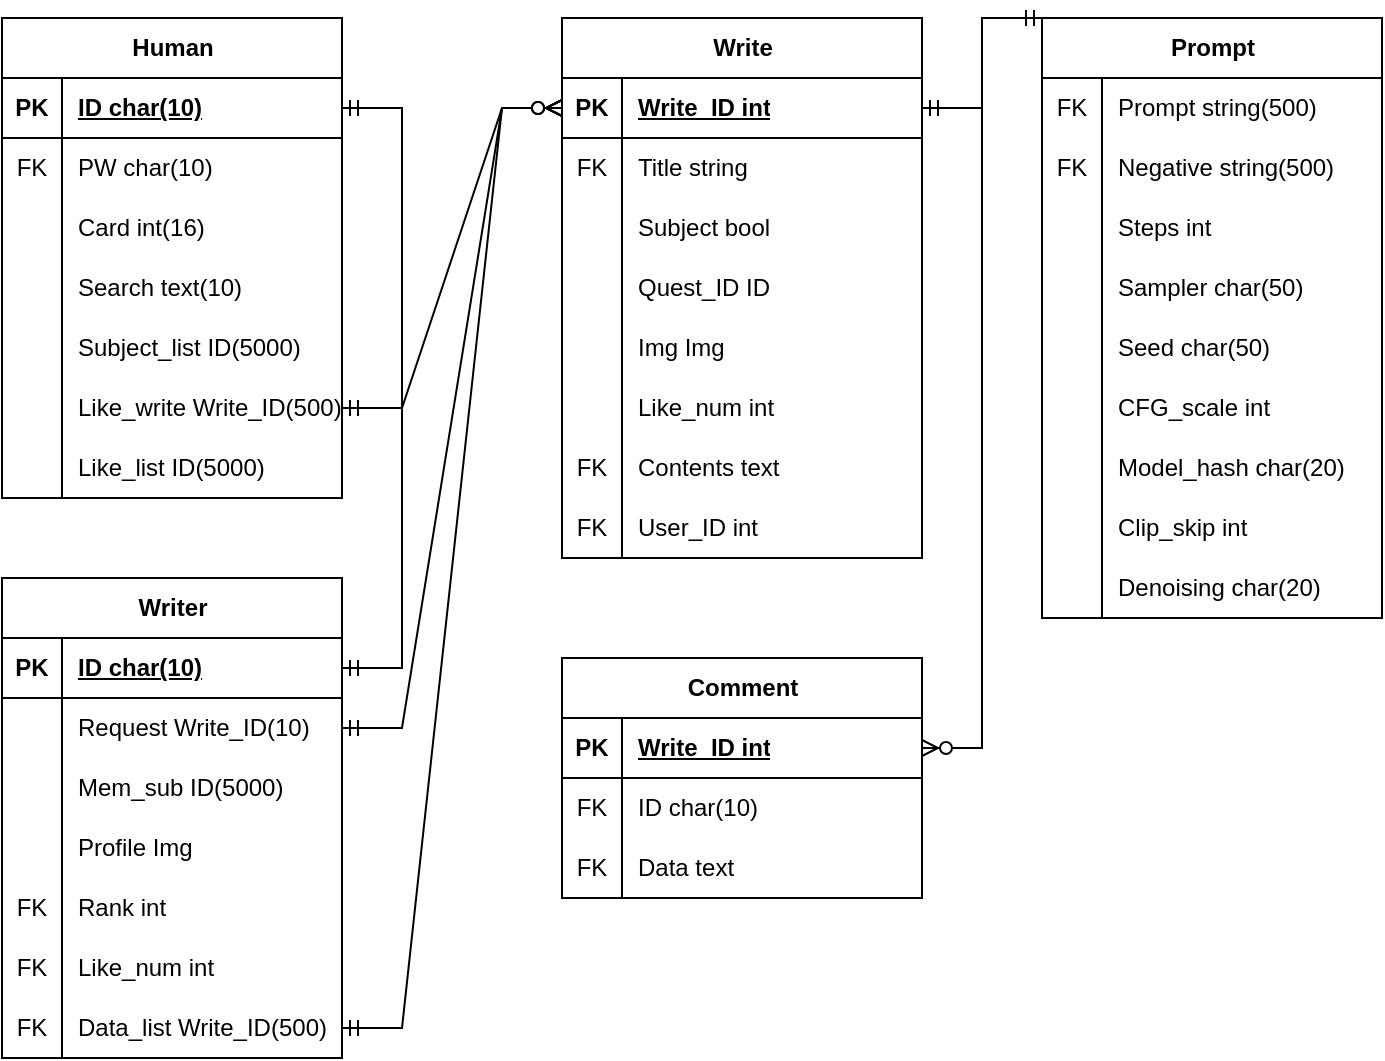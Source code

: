 <mxfile version="21.6.1" type="github">
  <diagram id="R2lEEEUBdFMjLlhIrx00" name="Page-1">
    <mxGraphModel dx="1290" dy="541" grid="1" gridSize="10" guides="1" tooltips="1" connect="1" arrows="1" fold="1" page="1" pageScale="1" pageWidth="850" pageHeight="1100" math="0" shadow="0" extFonts="Permanent Marker^https://fonts.googleapis.com/css?family=Permanent+Marker">
      <root>
        <mxCell id="0" />
        <mxCell id="1" parent="0" />
        <mxCell id="xaBQ0i7gEm2q7PS9-Kv7-23" value="Human" style="shape=table;startSize=30;container=1;collapsible=1;childLayout=tableLayout;fixedRows=1;rowLines=0;fontStyle=1;align=center;resizeLast=1;html=1;" parent="1" vertex="1">
          <mxGeometry x="80" y="120" width="170" height="240" as="geometry" />
        </mxCell>
        <mxCell id="xaBQ0i7gEm2q7PS9-Kv7-24" value="" style="shape=tableRow;horizontal=0;startSize=0;swimlaneHead=0;swimlaneBody=0;fillColor=none;collapsible=0;dropTarget=0;points=[[0,0.5],[1,0.5]];portConstraint=eastwest;top=0;left=0;right=0;bottom=1;" parent="xaBQ0i7gEm2q7PS9-Kv7-23" vertex="1">
          <mxGeometry y="30" width="170" height="30" as="geometry" />
        </mxCell>
        <mxCell id="xaBQ0i7gEm2q7PS9-Kv7-25" value="PK" style="shape=partialRectangle;connectable=0;fillColor=none;top=0;left=0;bottom=0;right=0;fontStyle=1;overflow=hidden;whiteSpace=wrap;html=1;" parent="xaBQ0i7gEm2q7PS9-Kv7-24" vertex="1">
          <mxGeometry width="30" height="30" as="geometry">
            <mxRectangle width="30" height="30" as="alternateBounds" />
          </mxGeometry>
        </mxCell>
        <mxCell id="xaBQ0i7gEm2q7PS9-Kv7-26" value="ID char(10)" style="shape=partialRectangle;connectable=0;fillColor=none;top=0;left=0;bottom=0;right=0;align=left;spacingLeft=6;fontStyle=5;overflow=hidden;whiteSpace=wrap;html=1;" parent="xaBQ0i7gEm2q7PS9-Kv7-24" vertex="1">
          <mxGeometry x="30" width="140" height="30" as="geometry">
            <mxRectangle width="140" height="30" as="alternateBounds" />
          </mxGeometry>
        </mxCell>
        <mxCell id="xaBQ0i7gEm2q7PS9-Kv7-27" value="" style="shape=tableRow;horizontal=0;startSize=0;swimlaneHead=0;swimlaneBody=0;fillColor=none;collapsible=0;dropTarget=0;points=[[0,0.5],[1,0.5]];portConstraint=eastwest;top=0;left=0;right=0;bottom=0;" parent="xaBQ0i7gEm2q7PS9-Kv7-23" vertex="1">
          <mxGeometry y="60" width="170" height="30" as="geometry" />
        </mxCell>
        <mxCell id="xaBQ0i7gEm2q7PS9-Kv7-28" value="FK" style="shape=partialRectangle;connectable=0;fillColor=none;top=0;left=0;bottom=0;right=0;editable=1;overflow=hidden;whiteSpace=wrap;html=1;" parent="xaBQ0i7gEm2q7PS9-Kv7-27" vertex="1">
          <mxGeometry width="30" height="30" as="geometry">
            <mxRectangle width="30" height="30" as="alternateBounds" />
          </mxGeometry>
        </mxCell>
        <mxCell id="xaBQ0i7gEm2q7PS9-Kv7-29" value="PW char(10)" style="shape=partialRectangle;connectable=0;fillColor=none;top=0;left=0;bottom=0;right=0;align=left;spacingLeft=6;overflow=hidden;whiteSpace=wrap;html=1;" parent="xaBQ0i7gEm2q7PS9-Kv7-27" vertex="1">
          <mxGeometry x="30" width="140" height="30" as="geometry">
            <mxRectangle width="140" height="30" as="alternateBounds" />
          </mxGeometry>
        </mxCell>
        <mxCell id="xaBQ0i7gEm2q7PS9-Kv7-30" value="" style="shape=tableRow;horizontal=0;startSize=0;swimlaneHead=0;swimlaneBody=0;fillColor=none;collapsible=0;dropTarget=0;points=[[0,0.5],[1,0.5]];portConstraint=eastwest;top=0;left=0;right=0;bottom=0;" parent="xaBQ0i7gEm2q7PS9-Kv7-23" vertex="1">
          <mxGeometry y="90" width="170" height="30" as="geometry" />
        </mxCell>
        <mxCell id="xaBQ0i7gEm2q7PS9-Kv7-31" value="" style="shape=partialRectangle;connectable=0;fillColor=none;top=0;left=0;bottom=0;right=0;editable=1;overflow=hidden;whiteSpace=wrap;html=1;" parent="xaBQ0i7gEm2q7PS9-Kv7-30" vertex="1">
          <mxGeometry width="30" height="30" as="geometry">
            <mxRectangle width="30" height="30" as="alternateBounds" />
          </mxGeometry>
        </mxCell>
        <mxCell id="xaBQ0i7gEm2q7PS9-Kv7-32" value="Card int(16)" style="shape=partialRectangle;connectable=0;fillColor=none;top=0;left=0;bottom=0;right=0;align=left;spacingLeft=6;overflow=hidden;whiteSpace=wrap;html=1;" parent="xaBQ0i7gEm2q7PS9-Kv7-30" vertex="1">
          <mxGeometry x="30" width="140" height="30" as="geometry">
            <mxRectangle width="140" height="30" as="alternateBounds" />
          </mxGeometry>
        </mxCell>
        <mxCell id="xaBQ0i7gEm2q7PS9-Kv7-33" value="" style="shape=tableRow;horizontal=0;startSize=0;swimlaneHead=0;swimlaneBody=0;fillColor=none;collapsible=0;dropTarget=0;points=[[0,0.5],[1,0.5]];portConstraint=eastwest;top=0;left=0;right=0;bottom=0;" parent="xaBQ0i7gEm2q7PS9-Kv7-23" vertex="1">
          <mxGeometry y="120" width="170" height="30" as="geometry" />
        </mxCell>
        <mxCell id="xaBQ0i7gEm2q7PS9-Kv7-34" value="" style="shape=partialRectangle;connectable=0;fillColor=none;top=0;left=0;bottom=0;right=0;editable=1;overflow=hidden;whiteSpace=wrap;html=1;" parent="xaBQ0i7gEm2q7PS9-Kv7-33" vertex="1">
          <mxGeometry width="30" height="30" as="geometry">
            <mxRectangle width="30" height="30" as="alternateBounds" />
          </mxGeometry>
        </mxCell>
        <mxCell id="xaBQ0i7gEm2q7PS9-Kv7-35" value="Search text(10)" style="shape=partialRectangle;connectable=0;fillColor=none;top=0;left=0;bottom=0;right=0;align=left;spacingLeft=6;overflow=hidden;whiteSpace=wrap;html=1;" parent="xaBQ0i7gEm2q7PS9-Kv7-33" vertex="1">
          <mxGeometry x="30" width="140" height="30" as="geometry">
            <mxRectangle width="140" height="30" as="alternateBounds" />
          </mxGeometry>
        </mxCell>
        <mxCell id="xaBQ0i7gEm2q7PS9-Kv7-39" value="" style="shape=tableRow;horizontal=0;startSize=0;swimlaneHead=0;swimlaneBody=0;fillColor=none;collapsible=0;dropTarget=0;points=[[0,0.5],[1,0.5]];portConstraint=eastwest;top=0;left=0;right=0;bottom=0;" parent="xaBQ0i7gEm2q7PS9-Kv7-23" vertex="1">
          <mxGeometry y="150" width="170" height="30" as="geometry" />
        </mxCell>
        <mxCell id="xaBQ0i7gEm2q7PS9-Kv7-40" value="" style="shape=partialRectangle;connectable=0;fillColor=none;top=0;left=0;bottom=0;right=0;editable=1;overflow=hidden;whiteSpace=wrap;html=1;" parent="xaBQ0i7gEm2q7PS9-Kv7-39" vertex="1">
          <mxGeometry width="30" height="30" as="geometry">
            <mxRectangle width="30" height="30" as="alternateBounds" />
          </mxGeometry>
        </mxCell>
        <mxCell id="xaBQ0i7gEm2q7PS9-Kv7-41" value="Subject_list ID(5000)" style="shape=partialRectangle;connectable=0;fillColor=none;top=0;left=0;bottom=0;right=0;align=left;spacingLeft=6;overflow=hidden;whiteSpace=wrap;html=1;" parent="xaBQ0i7gEm2q7PS9-Kv7-39" vertex="1">
          <mxGeometry x="30" width="140" height="30" as="geometry">
            <mxRectangle width="140" height="30" as="alternateBounds" />
          </mxGeometry>
        </mxCell>
        <mxCell id="ZF14PmPJZGs4rmeS1EGs-1" value="" style="shape=tableRow;horizontal=0;startSize=0;swimlaneHead=0;swimlaneBody=0;fillColor=none;collapsible=0;dropTarget=0;points=[[0,0.5],[1,0.5]];portConstraint=eastwest;top=0;left=0;right=0;bottom=0;" vertex="1" parent="xaBQ0i7gEm2q7PS9-Kv7-23">
          <mxGeometry y="180" width="170" height="30" as="geometry" />
        </mxCell>
        <mxCell id="ZF14PmPJZGs4rmeS1EGs-2" value="" style="shape=partialRectangle;connectable=0;fillColor=none;top=0;left=0;bottom=0;right=0;editable=1;overflow=hidden;whiteSpace=wrap;html=1;" vertex="1" parent="ZF14PmPJZGs4rmeS1EGs-1">
          <mxGeometry width="30" height="30" as="geometry">
            <mxRectangle width="30" height="30" as="alternateBounds" />
          </mxGeometry>
        </mxCell>
        <mxCell id="ZF14PmPJZGs4rmeS1EGs-3" value="Like_write Write_ID(500)" style="shape=partialRectangle;connectable=0;fillColor=none;top=0;left=0;bottom=0;right=0;align=left;spacingLeft=6;overflow=hidden;whiteSpace=wrap;html=1;" vertex="1" parent="ZF14PmPJZGs4rmeS1EGs-1">
          <mxGeometry x="30" width="140" height="30" as="geometry">
            <mxRectangle width="140" height="30" as="alternateBounds" />
          </mxGeometry>
        </mxCell>
        <mxCell id="ZF14PmPJZGs4rmeS1EGs-5" value="" style="shape=tableRow;horizontal=0;startSize=0;swimlaneHead=0;swimlaneBody=0;fillColor=none;collapsible=0;dropTarget=0;points=[[0,0.5],[1,0.5]];portConstraint=eastwest;top=0;left=0;right=0;bottom=0;" vertex="1" parent="xaBQ0i7gEm2q7PS9-Kv7-23">
          <mxGeometry y="210" width="170" height="30" as="geometry" />
        </mxCell>
        <mxCell id="ZF14PmPJZGs4rmeS1EGs-6" value="" style="shape=partialRectangle;connectable=0;fillColor=none;top=0;left=0;bottom=0;right=0;editable=1;overflow=hidden;whiteSpace=wrap;html=1;" vertex="1" parent="ZF14PmPJZGs4rmeS1EGs-5">
          <mxGeometry width="30" height="30" as="geometry">
            <mxRectangle width="30" height="30" as="alternateBounds" />
          </mxGeometry>
        </mxCell>
        <mxCell id="ZF14PmPJZGs4rmeS1EGs-7" value="Like_list ID(5000)" style="shape=partialRectangle;connectable=0;fillColor=none;top=0;left=0;bottom=0;right=0;align=left;spacingLeft=6;overflow=hidden;whiteSpace=wrap;html=1;" vertex="1" parent="ZF14PmPJZGs4rmeS1EGs-5">
          <mxGeometry x="30" width="140" height="30" as="geometry">
            <mxRectangle width="140" height="30" as="alternateBounds" />
          </mxGeometry>
        </mxCell>
        <mxCell id="xaBQ0i7gEm2q7PS9-Kv7-48" value="Writer" style="shape=table;startSize=30;container=1;collapsible=1;childLayout=tableLayout;fixedRows=1;rowLines=0;fontStyle=1;align=center;resizeLast=1;html=1;" parent="1" vertex="1">
          <mxGeometry x="80" y="400" width="170" height="240" as="geometry" />
        </mxCell>
        <mxCell id="xaBQ0i7gEm2q7PS9-Kv7-49" value="" style="shape=tableRow;horizontal=0;startSize=0;swimlaneHead=0;swimlaneBody=0;fillColor=none;collapsible=0;dropTarget=0;points=[[0,0.5],[1,0.5]];portConstraint=eastwest;top=0;left=0;right=0;bottom=1;" parent="xaBQ0i7gEm2q7PS9-Kv7-48" vertex="1">
          <mxGeometry y="30" width="170" height="30" as="geometry" />
        </mxCell>
        <mxCell id="xaBQ0i7gEm2q7PS9-Kv7-50" value="PK" style="shape=partialRectangle;connectable=0;fillColor=none;top=0;left=0;bottom=0;right=0;fontStyle=1;overflow=hidden;whiteSpace=wrap;html=1;" parent="xaBQ0i7gEm2q7PS9-Kv7-49" vertex="1">
          <mxGeometry width="30" height="30" as="geometry">
            <mxRectangle width="30" height="30" as="alternateBounds" />
          </mxGeometry>
        </mxCell>
        <mxCell id="xaBQ0i7gEm2q7PS9-Kv7-51" value="ID char(10)" style="shape=partialRectangle;connectable=0;fillColor=none;top=0;left=0;bottom=0;right=0;align=left;spacingLeft=6;fontStyle=5;overflow=hidden;whiteSpace=wrap;html=1;" parent="xaBQ0i7gEm2q7PS9-Kv7-49" vertex="1">
          <mxGeometry x="30" width="140" height="30" as="geometry">
            <mxRectangle width="140" height="30" as="alternateBounds" />
          </mxGeometry>
        </mxCell>
        <mxCell id="xaBQ0i7gEm2q7PS9-Kv7-52" value="" style="shape=tableRow;horizontal=0;startSize=0;swimlaneHead=0;swimlaneBody=0;fillColor=none;collapsible=0;dropTarget=0;points=[[0,0.5],[1,0.5]];portConstraint=eastwest;top=0;left=0;right=0;bottom=0;" parent="xaBQ0i7gEm2q7PS9-Kv7-48" vertex="1">
          <mxGeometry y="60" width="170" height="30" as="geometry" />
        </mxCell>
        <mxCell id="xaBQ0i7gEm2q7PS9-Kv7-53" value="" style="shape=partialRectangle;connectable=0;fillColor=none;top=0;left=0;bottom=0;right=0;editable=1;overflow=hidden;whiteSpace=wrap;html=1;" parent="xaBQ0i7gEm2q7PS9-Kv7-52" vertex="1">
          <mxGeometry width="30" height="30" as="geometry">
            <mxRectangle width="30" height="30" as="alternateBounds" />
          </mxGeometry>
        </mxCell>
        <mxCell id="xaBQ0i7gEm2q7PS9-Kv7-54" value="Request Write_ID(10)" style="shape=partialRectangle;connectable=0;fillColor=none;top=0;left=0;bottom=0;right=0;align=left;spacingLeft=6;overflow=hidden;whiteSpace=wrap;html=1;" parent="xaBQ0i7gEm2q7PS9-Kv7-52" vertex="1">
          <mxGeometry x="30" width="140" height="30" as="geometry">
            <mxRectangle width="140" height="30" as="alternateBounds" />
          </mxGeometry>
        </mxCell>
        <mxCell id="xaBQ0i7gEm2q7PS9-Kv7-55" value="" style="shape=tableRow;horizontal=0;startSize=0;swimlaneHead=0;swimlaneBody=0;fillColor=none;collapsible=0;dropTarget=0;points=[[0,0.5],[1,0.5]];portConstraint=eastwest;top=0;left=0;right=0;bottom=0;" parent="xaBQ0i7gEm2q7PS9-Kv7-48" vertex="1">
          <mxGeometry y="90" width="170" height="30" as="geometry" />
        </mxCell>
        <mxCell id="xaBQ0i7gEm2q7PS9-Kv7-56" value="" style="shape=partialRectangle;connectable=0;fillColor=none;top=0;left=0;bottom=0;right=0;editable=1;overflow=hidden;whiteSpace=wrap;html=1;" parent="xaBQ0i7gEm2q7PS9-Kv7-55" vertex="1">
          <mxGeometry width="30" height="30" as="geometry">
            <mxRectangle width="30" height="30" as="alternateBounds" />
          </mxGeometry>
        </mxCell>
        <mxCell id="xaBQ0i7gEm2q7PS9-Kv7-57" value="Mem_sub ID(5000)" style="shape=partialRectangle;connectable=0;fillColor=none;top=0;left=0;bottom=0;right=0;align=left;spacingLeft=6;overflow=hidden;whiteSpace=wrap;html=1;" parent="xaBQ0i7gEm2q7PS9-Kv7-55" vertex="1">
          <mxGeometry x="30" width="140" height="30" as="geometry">
            <mxRectangle width="140" height="30" as="alternateBounds" />
          </mxGeometry>
        </mxCell>
        <mxCell id="xaBQ0i7gEm2q7PS9-Kv7-58" value="" style="shape=tableRow;horizontal=0;startSize=0;swimlaneHead=0;swimlaneBody=0;fillColor=none;collapsible=0;dropTarget=0;points=[[0,0.5],[1,0.5]];portConstraint=eastwest;top=0;left=0;right=0;bottom=0;" parent="xaBQ0i7gEm2q7PS9-Kv7-48" vertex="1">
          <mxGeometry y="120" width="170" height="30" as="geometry" />
        </mxCell>
        <mxCell id="xaBQ0i7gEm2q7PS9-Kv7-59" value="" style="shape=partialRectangle;connectable=0;fillColor=none;top=0;left=0;bottom=0;right=0;editable=1;overflow=hidden;whiteSpace=wrap;html=1;" parent="xaBQ0i7gEm2q7PS9-Kv7-58" vertex="1">
          <mxGeometry width="30" height="30" as="geometry">
            <mxRectangle width="30" height="30" as="alternateBounds" />
          </mxGeometry>
        </mxCell>
        <mxCell id="xaBQ0i7gEm2q7PS9-Kv7-60" value="Profile Img" style="shape=partialRectangle;connectable=0;fillColor=none;top=0;left=0;bottom=0;right=0;align=left;spacingLeft=6;overflow=hidden;whiteSpace=wrap;html=1;" parent="xaBQ0i7gEm2q7PS9-Kv7-58" vertex="1">
          <mxGeometry x="30" width="140" height="30" as="geometry">
            <mxRectangle width="140" height="30" as="alternateBounds" />
          </mxGeometry>
        </mxCell>
        <mxCell id="xaBQ0i7gEm2q7PS9-Kv7-61" value="" style="shape=tableRow;horizontal=0;startSize=0;swimlaneHead=0;swimlaneBody=0;fillColor=none;collapsible=0;dropTarget=0;points=[[0,0.5],[1,0.5]];portConstraint=eastwest;top=0;left=0;right=0;bottom=0;" parent="xaBQ0i7gEm2q7PS9-Kv7-48" vertex="1">
          <mxGeometry y="150" width="170" height="30" as="geometry" />
        </mxCell>
        <mxCell id="xaBQ0i7gEm2q7PS9-Kv7-62" value="FK" style="shape=partialRectangle;connectable=0;fillColor=none;top=0;left=0;bottom=0;right=0;editable=1;overflow=hidden;whiteSpace=wrap;html=1;" parent="xaBQ0i7gEm2q7PS9-Kv7-61" vertex="1">
          <mxGeometry width="30" height="30" as="geometry">
            <mxRectangle width="30" height="30" as="alternateBounds" />
          </mxGeometry>
        </mxCell>
        <mxCell id="xaBQ0i7gEm2q7PS9-Kv7-63" value="Rank int" style="shape=partialRectangle;connectable=0;fillColor=none;top=0;left=0;bottom=0;right=0;align=left;spacingLeft=6;overflow=hidden;whiteSpace=wrap;html=1;" parent="xaBQ0i7gEm2q7PS9-Kv7-61" vertex="1">
          <mxGeometry x="30" width="140" height="30" as="geometry">
            <mxRectangle width="140" height="30" as="alternateBounds" />
          </mxGeometry>
        </mxCell>
        <mxCell id="xaBQ0i7gEm2q7PS9-Kv7-66" value="" style="shape=tableRow;horizontal=0;startSize=0;swimlaneHead=0;swimlaneBody=0;fillColor=none;collapsible=0;dropTarget=0;points=[[0,0.5],[1,0.5]];portConstraint=eastwest;top=0;left=0;right=0;bottom=0;" parent="xaBQ0i7gEm2q7PS9-Kv7-48" vertex="1">
          <mxGeometry y="180" width="170" height="30" as="geometry" />
        </mxCell>
        <mxCell id="xaBQ0i7gEm2q7PS9-Kv7-67" value="FK" style="shape=partialRectangle;connectable=0;fillColor=none;top=0;left=0;bottom=0;right=0;editable=1;overflow=hidden;whiteSpace=wrap;html=1;" parent="xaBQ0i7gEm2q7PS9-Kv7-66" vertex="1">
          <mxGeometry width="30" height="30" as="geometry">
            <mxRectangle width="30" height="30" as="alternateBounds" />
          </mxGeometry>
        </mxCell>
        <mxCell id="xaBQ0i7gEm2q7PS9-Kv7-68" value="Like_num int" style="shape=partialRectangle;connectable=0;fillColor=none;top=0;left=0;bottom=0;right=0;align=left;spacingLeft=6;overflow=hidden;whiteSpace=wrap;html=1;" parent="xaBQ0i7gEm2q7PS9-Kv7-66" vertex="1">
          <mxGeometry x="30" width="140" height="30" as="geometry">
            <mxRectangle width="140" height="30" as="alternateBounds" />
          </mxGeometry>
        </mxCell>
        <mxCell id="xaBQ0i7gEm2q7PS9-Kv7-69" value="" style="shape=tableRow;horizontal=0;startSize=0;swimlaneHead=0;swimlaneBody=0;fillColor=none;collapsible=0;dropTarget=0;points=[[0,0.5],[1,0.5]];portConstraint=eastwest;top=0;left=0;right=0;bottom=0;" parent="xaBQ0i7gEm2q7PS9-Kv7-48" vertex="1">
          <mxGeometry y="210" width="170" height="30" as="geometry" />
        </mxCell>
        <mxCell id="xaBQ0i7gEm2q7PS9-Kv7-70" value="FK" style="shape=partialRectangle;connectable=0;fillColor=none;top=0;left=0;bottom=0;right=0;editable=1;overflow=hidden;whiteSpace=wrap;html=1;" parent="xaBQ0i7gEm2q7PS9-Kv7-69" vertex="1">
          <mxGeometry width="30" height="30" as="geometry">
            <mxRectangle width="30" height="30" as="alternateBounds" />
          </mxGeometry>
        </mxCell>
        <mxCell id="xaBQ0i7gEm2q7PS9-Kv7-71" value="Data_list Write_ID(500)" style="shape=partialRectangle;connectable=0;fillColor=none;top=0;left=0;bottom=0;right=0;align=left;spacingLeft=6;overflow=hidden;whiteSpace=wrap;html=1;" parent="xaBQ0i7gEm2q7PS9-Kv7-69" vertex="1">
          <mxGeometry x="30" width="140" height="30" as="geometry">
            <mxRectangle width="140" height="30" as="alternateBounds" />
          </mxGeometry>
        </mxCell>
        <mxCell id="xaBQ0i7gEm2q7PS9-Kv7-65" value="" style="edgeStyle=entityRelationEdgeStyle;fontSize=12;html=1;endArrow=ERmandOne;startArrow=ERmandOne;rounded=0;exitX=1;exitY=0.5;exitDx=0;exitDy=0;entryX=1;entryY=0.5;entryDx=0;entryDy=0;" parent="1" source="xaBQ0i7gEm2q7PS9-Kv7-24" target="xaBQ0i7gEm2q7PS9-Kv7-49" edge="1">
          <mxGeometry width="100" height="100" relative="1" as="geometry">
            <mxPoint x="210" y="220" as="sourcePoint" />
            <mxPoint x="250" y="440" as="targetPoint" />
            <Array as="points">
              <mxPoint x="210" y="280" />
              <mxPoint x="240" y="300" />
              <mxPoint x="230" y="360" />
              <mxPoint x="230" y="360" />
              <mxPoint x="230" y="330" />
              <mxPoint x="240" y="250" />
              <mxPoint x="220" y="270" />
            </Array>
          </mxGeometry>
        </mxCell>
        <mxCell id="xaBQ0i7gEm2q7PS9-Kv7-73" value="Write" style="shape=table;startSize=30;container=1;collapsible=1;childLayout=tableLayout;fixedRows=1;rowLines=0;fontStyle=1;align=center;resizeLast=1;html=1;" parent="1" vertex="1">
          <mxGeometry x="360" y="120" width="180" height="270" as="geometry" />
        </mxCell>
        <mxCell id="xaBQ0i7gEm2q7PS9-Kv7-74" value="" style="shape=tableRow;horizontal=0;startSize=0;swimlaneHead=0;swimlaneBody=0;fillColor=none;collapsible=0;dropTarget=0;points=[[0,0.5],[1,0.5]];portConstraint=eastwest;top=0;left=0;right=0;bottom=1;" parent="xaBQ0i7gEm2q7PS9-Kv7-73" vertex="1">
          <mxGeometry y="30" width="180" height="30" as="geometry" />
        </mxCell>
        <mxCell id="xaBQ0i7gEm2q7PS9-Kv7-75" value="PK" style="shape=partialRectangle;connectable=0;fillColor=none;top=0;left=0;bottom=0;right=0;fontStyle=1;overflow=hidden;whiteSpace=wrap;html=1;" parent="xaBQ0i7gEm2q7PS9-Kv7-74" vertex="1">
          <mxGeometry width="30" height="30" as="geometry">
            <mxRectangle width="30" height="30" as="alternateBounds" />
          </mxGeometry>
        </mxCell>
        <mxCell id="xaBQ0i7gEm2q7PS9-Kv7-76" value="Write_ID int" style="shape=partialRectangle;connectable=0;fillColor=none;top=0;left=0;bottom=0;right=0;align=left;spacingLeft=6;fontStyle=5;overflow=hidden;whiteSpace=wrap;html=1;" parent="xaBQ0i7gEm2q7PS9-Kv7-74" vertex="1">
          <mxGeometry x="30" width="150" height="30" as="geometry">
            <mxRectangle width="150" height="30" as="alternateBounds" />
          </mxGeometry>
        </mxCell>
        <mxCell id="xaBQ0i7gEm2q7PS9-Kv7-77" value="" style="shape=tableRow;horizontal=0;startSize=0;swimlaneHead=0;swimlaneBody=0;fillColor=none;collapsible=0;dropTarget=0;points=[[0,0.5],[1,0.5]];portConstraint=eastwest;top=0;left=0;right=0;bottom=0;" parent="xaBQ0i7gEm2q7PS9-Kv7-73" vertex="1">
          <mxGeometry y="60" width="180" height="30" as="geometry" />
        </mxCell>
        <mxCell id="xaBQ0i7gEm2q7PS9-Kv7-78" value="FK" style="shape=partialRectangle;connectable=0;fillColor=none;top=0;left=0;bottom=0;right=0;editable=1;overflow=hidden;whiteSpace=wrap;html=1;" parent="xaBQ0i7gEm2q7PS9-Kv7-77" vertex="1">
          <mxGeometry width="30" height="30" as="geometry">
            <mxRectangle width="30" height="30" as="alternateBounds" />
          </mxGeometry>
        </mxCell>
        <mxCell id="xaBQ0i7gEm2q7PS9-Kv7-79" value="Title string" style="shape=partialRectangle;connectable=0;fillColor=none;top=0;left=0;bottom=0;right=0;align=left;spacingLeft=6;overflow=hidden;whiteSpace=wrap;html=1;" parent="xaBQ0i7gEm2q7PS9-Kv7-77" vertex="1">
          <mxGeometry x="30" width="150" height="30" as="geometry">
            <mxRectangle width="150" height="30" as="alternateBounds" />
          </mxGeometry>
        </mxCell>
        <mxCell id="xaBQ0i7gEm2q7PS9-Kv7-80" value="" style="shape=tableRow;horizontal=0;startSize=0;swimlaneHead=0;swimlaneBody=0;fillColor=none;collapsible=0;dropTarget=0;points=[[0,0.5],[1,0.5]];portConstraint=eastwest;top=0;left=0;right=0;bottom=0;" parent="xaBQ0i7gEm2q7PS9-Kv7-73" vertex="1">
          <mxGeometry y="90" width="180" height="30" as="geometry" />
        </mxCell>
        <mxCell id="xaBQ0i7gEm2q7PS9-Kv7-81" value="" style="shape=partialRectangle;connectable=0;fillColor=none;top=0;left=0;bottom=0;right=0;editable=1;overflow=hidden;whiteSpace=wrap;html=1;" parent="xaBQ0i7gEm2q7PS9-Kv7-80" vertex="1">
          <mxGeometry width="30" height="30" as="geometry">
            <mxRectangle width="30" height="30" as="alternateBounds" />
          </mxGeometry>
        </mxCell>
        <mxCell id="xaBQ0i7gEm2q7PS9-Kv7-82" value="Subject bool" style="shape=partialRectangle;connectable=0;fillColor=none;top=0;left=0;bottom=0;right=0;align=left;spacingLeft=6;overflow=hidden;whiteSpace=wrap;html=1;" parent="xaBQ0i7gEm2q7PS9-Kv7-80" vertex="1">
          <mxGeometry x="30" width="150" height="30" as="geometry">
            <mxRectangle width="150" height="30" as="alternateBounds" />
          </mxGeometry>
        </mxCell>
        <mxCell id="xaBQ0i7gEm2q7PS9-Kv7-83" value="" style="shape=tableRow;horizontal=0;startSize=0;swimlaneHead=0;swimlaneBody=0;fillColor=none;collapsible=0;dropTarget=0;points=[[0,0.5],[1,0.5]];portConstraint=eastwest;top=0;left=0;right=0;bottom=0;" parent="xaBQ0i7gEm2q7PS9-Kv7-73" vertex="1">
          <mxGeometry y="120" width="180" height="30" as="geometry" />
        </mxCell>
        <mxCell id="xaBQ0i7gEm2q7PS9-Kv7-84" value="" style="shape=partialRectangle;connectable=0;fillColor=none;top=0;left=0;bottom=0;right=0;editable=1;overflow=hidden;whiteSpace=wrap;html=1;" parent="xaBQ0i7gEm2q7PS9-Kv7-83" vertex="1">
          <mxGeometry width="30" height="30" as="geometry">
            <mxRectangle width="30" height="30" as="alternateBounds" />
          </mxGeometry>
        </mxCell>
        <mxCell id="xaBQ0i7gEm2q7PS9-Kv7-85" value="Quest_ID ID" style="shape=partialRectangle;connectable=0;fillColor=none;top=0;left=0;bottom=0;right=0;align=left;spacingLeft=6;overflow=hidden;whiteSpace=wrap;html=1;" parent="xaBQ0i7gEm2q7PS9-Kv7-83" vertex="1">
          <mxGeometry x="30" width="150" height="30" as="geometry">
            <mxRectangle width="150" height="30" as="alternateBounds" />
          </mxGeometry>
        </mxCell>
        <mxCell id="xaBQ0i7gEm2q7PS9-Kv7-86" value="" style="shape=tableRow;horizontal=0;startSize=0;swimlaneHead=0;swimlaneBody=0;fillColor=none;collapsible=0;dropTarget=0;points=[[0,0.5],[1,0.5]];portConstraint=eastwest;top=0;left=0;right=0;bottom=0;" parent="xaBQ0i7gEm2q7PS9-Kv7-73" vertex="1">
          <mxGeometry y="150" width="180" height="30" as="geometry" />
        </mxCell>
        <mxCell id="xaBQ0i7gEm2q7PS9-Kv7-87" value="" style="shape=partialRectangle;connectable=0;fillColor=none;top=0;left=0;bottom=0;right=0;editable=1;overflow=hidden;whiteSpace=wrap;html=1;" parent="xaBQ0i7gEm2q7PS9-Kv7-86" vertex="1">
          <mxGeometry width="30" height="30" as="geometry">
            <mxRectangle width="30" height="30" as="alternateBounds" />
          </mxGeometry>
        </mxCell>
        <mxCell id="xaBQ0i7gEm2q7PS9-Kv7-88" value="Img Img" style="shape=partialRectangle;connectable=0;fillColor=none;top=0;left=0;bottom=0;right=0;align=left;spacingLeft=6;overflow=hidden;whiteSpace=wrap;html=1;" parent="xaBQ0i7gEm2q7PS9-Kv7-86" vertex="1">
          <mxGeometry x="30" width="150" height="30" as="geometry">
            <mxRectangle width="150" height="30" as="alternateBounds" />
          </mxGeometry>
        </mxCell>
        <mxCell id="xaBQ0i7gEm2q7PS9-Kv7-89" value="" style="shape=tableRow;horizontal=0;startSize=0;swimlaneHead=0;swimlaneBody=0;fillColor=none;collapsible=0;dropTarget=0;points=[[0,0.5],[1,0.5]];portConstraint=eastwest;top=0;left=0;right=0;bottom=0;" parent="xaBQ0i7gEm2q7PS9-Kv7-73" vertex="1">
          <mxGeometry y="180" width="180" height="30" as="geometry" />
        </mxCell>
        <mxCell id="xaBQ0i7gEm2q7PS9-Kv7-90" value="" style="shape=partialRectangle;connectable=0;fillColor=none;top=0;left=0;bottom=0;right=0;editable=1;overflow=hidden;whiteSpace=wrap;html=1;" parent="xaBQ0i7gEm2q7PS9-Kv7-89" vertex="1">
          <mxGeometry width="30" height="30" as="geometry">
            <mxRectangle width="30" height="30" as="alternateBounds" />
          </mxGeometry>
        </mxCell>
        <mxCell id="xaBQ0i7gEm2q7PS9-Kv7-91" value="Like_num int" style="shape=partialRectangle;connectable=0;fillColor=none;top=0;left=0;bottom=0;right=0;align=left;spacingLeft=6;overflow=hidden;whiteSpace=wrap;html=1;" parent="xaBQ0i7gEm2q7PS9-Kv7-89" vertex="1">
          <mxGeometry x="30" width="150" height="30" as="geometry">
            <mxRectangle width="150" height="30" as="alternateBounds" />
          </mxGeometry>
        </mxCell>
        <mxCell id="xaBQ0i7gEm2q7PS9-Kv7-100" value="" style="shape=tableRow;horizontal=0;startSize=0;swimlaneHead=0;swimlaneBody=0;fillColor=none;collapsible=0;dropTarget=0;points=[[0,0.5],[1,0.5]];portConstraint=eastwest;top=0;left=0;right=0;bottom=0;" parent="xaBQ0i7gEm2q7PS9-Kv7-73" vertex="1">
          <mxGeometry y="210" width="180" height="30" as="geometry" />
        </mxCell>
        <mxCell id="xaBQ0i7gEm2q7PS9-Kv7-101" value="FK" style="shape=partialRectangle;connectable=0;fillColor=none;top=0;left=0;bottom=0;right=0;editable=1;overflow=hidden;whiteSpace=wrap;html=1;" parent="xaBQ0i7gEm2q7PS9-Kv7-100" vertex="1">
          <mxGeometry width="30" height="30" as="geometry">
            <mxRectangle width="30" height="30" as="alternateBounds" />
          </mxGeometry>
        </mxCell>
        <mxCell id="xaBQ0i7gEm2q7PS9-Kv7-102" value="Contents text" style="shape=partialRectangle;connectable=0;fillColor=none;top=0;left=0;bottom=0;right=0;align=left;spacingLeft=6;overflow=hidden;whiteSpace=wrap;html=1;" parent="xaBQ0i7gEm2q7PS9-Kv7-100" vertex="1">
          <mxGeometry x="30" width="150" height="30" as="geometry">
            <mxRectangle width="150" height="30" as="alternateBounds" />
          </mxGeometry>
        </mxCell>
        <mxCell id="xaBQ0i7gEm2q7PS9-Kv7-193" value="" style="shape=tableRow;horizontal=0;startSize=0;swimlaneHead=0;swimlaneBody=0;fillColor=none;collapsible=0;dropTarget=0;points=[[0,0.5],[1,0.5]];portConstraint=eastwest;top=0;left=0;right=0;bottom=0;" parent="xaBQ0i7gEm2q7PS9-Kv7-73" vertex="1">
          <mxGeometry y="240" width="180" height="30" as="geometry" />
        </mxCell>
        <mxCell id="xaBQ0i7gEm2q7PS9-Kv7-194" value="FK" style="shape=partialRectangle;connectable=0;fillColor=none;top=0;left=0;bottom=0;right=0;editable=1;overflow=hidden;whiteSpace=wrap;html=1;" parent="xaBQ0i7gEm2q7PS9-Kv7-193" vertex="1">
          <mxGeometry width="30" height="30" as="geometry">
            <mxRectangle width="30" height="30" as="alternateBounds" />
          </mxGeometry>
        </mxCell>
        <mxCell id="xaBQ0i7gEm2q7PS9-Kv7-195" value="User_ID int" style="shape=partialRectangle;connectable=0;fillColor=none;top=0;left=0;bottom=0;right=0;align=left;spacingLeft=6;overflow=hidden;whiteSpace=wrap;html=1;" parent="xaBQ0i7gEm2q7PS9-Kv7-193" vertex="1">
          <mxGeometry x="30" width="150" height="30" as="geometry">
            <mxRectangle width="150" height="30" as="alternateBounds" />
          </mxGeometry>
        </mxCell>
        <mxCell id="xaBQ0i7gEm2q7PS9-Kv7-96" value="" style="edgeStyle=entityRelationEdgeStyle;fontSize=12;html=1;endArrow=ERzeroToMany;startArrow=ERmandOne;rounded=0;entryX=0;entryY=0.5;entryDx=0;entryDy=0;exitX=1;exitY=0.5;exitDx=0;exitDy=0;" parent="1" source="xaBQ0i7gEm2q7PS9-Kv7-69" target="xaBQ0i7gEm2q7PS9-Kv7-74" edge="1">
          <mxGeometry width="100" height="100" relative="1" as="geometry">
            <mxPoint x="290" y="330" as="sourcePoint" />
            <mxPoint x="390" y="230" as="targetPoint" />
          </mxGeometry>
        </mxCell>
        <mxCell id="xaBQ0i7gEm2q7PS9-Kv7-107" value="Comment" style="shape=table;startSize=30;container=1;collapsible=1;childLayout=tableLayout;fixedRows=1;rowLines=0;fontStyle=1;align=center;resizeLast=1;html=1;" parent="1" vertex="1">
          <mxGeometry x="360" y="440" width="180" height="120" as="geometry" />
        </mxCell>
        <mxCell id="xaBQ0i7gEm2q7PS9-Kv7-108" value="" style="shape=tableRow;horizontal=0;startSize=0;swimlaneHead=0;swimlaneBody=0;fillColor=none;collapsible=0;dropTarget=0;points=[[0,0.5],[1,0.5]];portConstraint=eastwest;top=0;left=0;right=0;bottom=1;" parent="xaBQ0i7gEm2q7PS9-Kv7-107" vertex="1">
          <mxGeometry y="30" width="180" height="30" as="geometry" />
        </mxCell>
        <mxCell id="xaBQ0i7gEm2q7PS9-Kv7-109" value="PK" style="shape=partialRectangle;connectable=0;fillColor=none;top=0;left=0;bottom=0;right=0;fontStyle=1;overflow=hidden;whiteSpace=wrap;html=1;" parent="xaBQ0i7gEm2q7PS9-Kv7-108" vertex="1">
          <mxGeometry width="30" height="30" as="geometry">
            <mxRectangle width="30" height="30" as="alternateBounds" />
          </mxGeometry>
        </mxCell>
        <mxCell id="xaBQ0i7gEm2q7PS9-Kv7-110" value="Write_ID int" style="shape=partialRectangle;connectable=0;fillColor=none;top=0;left=0;bottom=0;right=0;align=left;spacingLeft=6;fontStyle=5;overflow=hidden;whiteSpace=wrap;html=1;" parent="xaBQ0i7gEm2q7PS9-Kv7-108" vertex="1">
          <mxGeometry x="30" width="150" height="30" as="geometry">
            <mxRectangle width="150" height="30" as="alternateBounds" />
          </mxGeometry>
        </mxCell>
        <mxCell id="xaBQ0i7gEm2q7PS9-Kv7-111" value="" style="shape=tableRow;horizontal=0;startSize=0;swimlaneHead=0;swimlaneBody=0;fillColor=none;collapsible=0;dropTarget=0;points=[[0,0.5],[1,0.5]];portConstraint=eastwest;top=0;left=0;right=0;bottom=0;" parent="xaBQ0i7gEm2q7PS9-Kv7-107" vertex="1">
          <mxGeometry y="60" width="180" height="30" as="geometry" />
        </mxCell>
        <mxCell id="xaBQ0i7gEm2q7PS9-Kv7-112" value="FK" style="shape=partialRectangle;connectable=0;fillColor=none;top=0;left=0;bottom=0;right=0;editable=1;overflow=hidden;whiteSpace=wrap;html=1;" parent="xaBQ0i7gEm2q7PS9-Kv7-111" vertex="1">
          <mxGeometry width="30" height="30" as="geometry">
            <mxRectangle width="30" height="30" as="alternateBounds" />
          </mxGeometry>
        </mxCell>
        <mxCell id="xaBQ0i7gEm2q7PS9-Kv7-113" value="ID char(10)" style="shape=partialRectangle;connectable=0;fillColor=none;top=0;left=0;bottom=0;right=0;align=left;spacingLeft=6;overflow=hidden;whiteSpace=wrap;html=1;" parent="xaBQ0i7gEm2q7PS9-Kv7-111" vertex="1">
          <mxGeometry x="30" width="150" height="30" as="geometry">
            <mxRectangle width="150" height="30" as="alternateBounds" />
          </mxGeometry>
        </mxCell>
        <mxCell id="xaBQ0i7gEm2q7PS9-Kv7-120" value="" style="shape=tableRow;horizontal=0;startSize=0;swimlaneHead=0;swimlaneBody=0;fillColor=none;collapsible=0;dropTarget=0;points=[[0,0.5],[1,0.5]];portConstraint=eastwest;top=0;left=0;right=0;bottom=0;" parent="xaBQ0i7gEm2q7PS9-Kv7-107" vertex="1">
          <mxGeometry y="90" width="180" height="30" as="geometry" />
        </mxCell>
        <mxCell id="xaBQ0i7gEm2q7PS9-Kv7-121" value="FK" style="shape=partialRectangle;connectable=0;fillColor=none;top=0;left=0;bottom=0;right=0;editable=1;overflow=hidden;whiteSpace=wrap;html=1;" parent="xaBQ0i7gEm2q7PS9-Kv7-120" vertex="1">
          <mxGeometry width="30" height="30" as="geometry">
            <mxRectangle width="30" height="30" as="alternateBounds" />
          </mxGeometry>
        </mxCell>
        <mxCell id="xaBQ0i7gEm2q7PS9-Kv7-122" value="Data text" style="shape=partialRectangle;connectable=0;fillColor=none;top=0;left=0;bottom=0;right=0;align=left;spacingLeft=6;overflow=hidden;whiteSpace=wrap;html=1;" parent="xaBQ0i7gEm2q7PS9-Kv7-120" vertex="1">
          <mxGeometry x="30" width="150" height="30" as="geometry">
            <mxRectangle width="150" height="30" as="alternateBounds" />
          </mxGeometry>
        </mxCell>
        <mxCell id="xaBQ0i7gEm2q7PS9-Kv7-136" value="" style="edgeStyle=entityRelationEdgeStyle;fontSize=12;html=1;endArrow=ERzeroToMany;startArrow=ERmandOne;rounded=0;entryX=1;entryY=0.5;entryDx=0;entryDy=0;exitX=1;exitY=0.5;exitDx=0;exitDy=0;" parent="1" source="xaBQ0i7gEm2q7PS9-Kv7-74" target="xaBQ0i7gEm2q7PS9-Kv7-108" edge="1">
          <mxGeometry width="100" height="100" relative="1" as="geometry">
            <mxPoint x="530" y="345" as="sourcePoint" />
            <mxPoint x="550" y="300" as="targetPoint" />
          </mxGeometry>
        </mxCell>
        <mxCell id="xaBQ0i7gEm2q7PS9-Kv7-137" value="" style="edgeStyle=entityRelationEdgeStyle;fontSize=12;html=1;endArrow=ERzeroToMany;startArrow=ERmandOne;rounded=0;entryX=0;entryY=0.5;entryDx=0;entryDy=0;exitX=1;exitY=0.5;exitDx=0;exitDy=0;" parent="1" source="xaBQ0i7gEm2q7PS9-Kv7-52" target="xaBQ0i7gEm2q7PS9-Kv7-74" edge="1">
          <mxGeometry width="100" height="100" relative="1" as="geometry">
            <mxPoint x="150" y="555" as="sourcePoint" />
            <mxPoint x="250" y="375" as="targetPoint" />
          </mxGeometry>
        </mxCell>
        <mxCell id="xaBQ0i7gEm2q7PS9-Kv7-159" value="Prompt" style="shape=table;startSize=30;container=1;collapsible=1;childLayout=tableLayout;fixedRows=1;rowLines=0;fontStyle=1;align=center;resizeLast=1;html=1;" parent="1" vertex="1">
          <mxGeometry x="600" y="120" width="170" height="300" as="geometry">
            <mxRectangle x="280" y="400" width="80" height="30" as="alternateBounds" />
          </mxGeometry>
        </mxCell>
        <mxCell id="xaBQ0i7gEm2q7PS9-Kv7-163" value="" style="shape=tableRow;horizontal=0;startSize=0;swimlaneHead=0;swimlaneBody=0;fillColor=none;collapsible=0;dropTarget=0;points=[[0,0.5],[1,0.5]];portConstraint=eastwest;top=0;left=0;right=0;bottom=0;" parent="xaBQ0i7gEm2q7PS9-Kv7-159" vertex="1">
          <mxGeometry y="30" width="170" height="30" as="geometry" />
        </mxCell>
        <mxCell id="xaBQ0i7gEm2q7PS9-Kv7-164" value="FK" style="shape=partialRectangle;connectable=0;fillColor=none;top=0;left=0;bottom=0;right=0;editable=1;overflow=hidden;whiteSpace=wrap;html=1;" parent="xaBQ0i7gEm2q7PS9-Kv7-163" vertex="1">
          <mxGeometry width="30" height="30" as="geometry">
            <mxRectangle width="30" height="30" as="alternateBounds" />
          </mxGeometry>
        </mxCell>
        <mxCell id="xaBQ0i7gEm2q7PS9-Kv7-165" value="Prompt string(500)" style="shape=partialRectangle;connectable=0;fillColor=none;top=0;left=0;bottom=0;right=0;align=left;spacingLeft=6;overflow=hidden;whiteSpace=wrap;html=1;" parent="xaBQ0i7gEm2q7PS9-Kv7-163" vertex="1">
          <mxGeometry x="30" width="140" height="30" as="geometry">
            <mxRectangle width="140" height="30" as="alternateBounds" />
          </mxGeometry>
        </mxCell>
        <mxCell id="xaBQ0i7gEm2q7PS9-Kv7-166" value="" style="shape=tableRow;horizontal=0;startSize=0;swimlaneHead=0;swimlaneBody=0;fillColor=none;collapsible=0;dropTarget=0;points=[[0,0.5],[1,0.5]];portConstraint=eastwest;top=0;left=0;right=0;bottom=0;" parent="xaBQ0i7gEm2q7PS9-Kv7-159" vertex="1">
          <mxGeometry y="60" width="170" height="30" as="geometry" />
        </mxCell>
        <mxCell id="xaBQ0i7gEm2q7PS9-Kv7-167" value="FK" style="shape=partialRectangle;connectable=0;fillColor=none;top=0;left=0;bottom=0;right=0;editable=1;overflow=hidden;whiteSpace=wrap;html=1;" parent="xaBQ0i7gEm2q7PS9-Kv7-166" vertex="1">
          <mxGeometry width="30" height="30" as="geometry">
            <mxRectangle width="30" height="30" as="alternateBounds" />
          </mxGeometry>
        </mxCell>
        <mxCell id="xaBQ0i7gEm2q7PS9-Kv7-168" value="Negative string(500)" style="shape=partialRectangle;connectable=0;fillColor=none;top=0;left=0;bottom=0;right=0;align=left;spacingLeft=6;overflow=hidden;whiteSpace=wrap;html=1;" parent="xaBQ0i7gEm2q7PS9-Kv7-166" vertex="1">
          <mxGeometry x="30" width="140" height="30" as="geometry">
            <mxRectangle width="140" height="30" as="alternateBounds" />
          </mxGeometry>
        </mxCell>
        <mxCell id="xaBQ0i7gEm2q7PS9-Kv7-171" value="" style="shape=tableRow;horizontal=0;startSize=0;swimlaneHead=0;swimlaneBody=0;fillColor=none;collapsible=0;dropTarget=0;points=[[0,0.5],[1,0.5]];portConstraint=eastwest;top=0;left=0;right=0;bottom=0;" parent="xaBQ0i7gEm2q7PS9-Kv7-159" vertex="1">
          <mxGeometry y="90" width="170" height="30" as="geometry" />
        </mxCell>
        <mxCell id="xaBQ0i7gEm2q7PS9-Kv7-172" value="" style="shape=partialRectangle;connectable=0;fillColor=none;top=0;left=0;bottom=0;right=0;editable=1;overflow=hidden;whiteSpace=wrap;html=1;" parent="xaBQ0i7gEm2q7PS9-Kv7-171" vertex="1">
          <mxGeometry width="30" height="30" as="geometry">
            <mxRectangle width="30" height="30" as="alternateBounds" />
          </mxGeometry>
        </mxCell>
        <mxCell id="xaBQ0i7gEm2q7PS9-Kv7-173" value="Steps int" style="shape=partialRectangle;connectable=0;fillColor=none;top=0;left=0;bottom=0;right=0;align=left;spacingLeft=6;overflow=hidden;whiteSpace=wrap;html=1;" parent="xaBQ0i7gEm2q7PS9-Kv7-171" vertex="1">
          <mxGeometry x="30" width="140" height="30" as="geometry">
            <mxRectangle width="140" height="30" as="alternateBounds" />
          </mxGeometry>
        </mxCell>
        <mxCell id="xaBQ0i7gEm2q7PS9-Kv7-174" value="" style="shape=tableRow;horizontal=0;startSize=0;swimlaneHead=0;swimlaneBody=0;fillColor=none;collapsible=0;dropTarget=0;points=[[0,0.5],[1,0.5]];portConstraint=eastwest;top=0;left=0;right=0;bottom=0;" parent="xaBQ0i7gEm2q7PS9-Kv7-159" vertex="1">
          <mxGeometry y="120" width="170" height="30" as="geometry" />
        </mxCell>
        <mxCell id="xaBQ0i7gEm2q7PS9-Kv7-175" value="" style="shape=partialRectangle;connectable=0;fillColor=none;top=0;left=0;bottom=0;right=0;editable=1;overflow=hidden;whiteSpace=wrap;html=1;" parent="xaBQ0i7gEm2q7PS9-Kv7-174" vertex="1">
          <mxGeometry width="30" height="30" as="geometry">
            <mxRectangle width="30" height="30" as="alternateBounds" />
          </mxGeometry>
        </mxCell>
        <mxCell id="xaBQ0i7gEm2q7PS9-Kv7-176" value="Sampler char(50)" style="shape=partialRectangle;connectable=0;fillColor=none;top=0;left=0;bottom=0;right=0;align=left;spacingLeft=6;overflow=hidden;whiteSpace=wrap;html=1;" parent="xaBQ0i7gEm2q7PS9-Kv7-174" vertex="1">
          <mxGeometry x="30" width="140" height="30" as="geometry">
            <mxRectangle width="140" height="30" as="alternateBounds" />
          </mxGeometry>
        </mxCell>
        <mxCell id="xaBQ0i7gEm2q7PS9-Kv7-177" value="" style="shape=tableRow;horizontal=0;startSize=0;swimlaneHead=0;swimlaneBody=0;fillColor=none;collapsible=0;dropTarget=0;points=[[0,0.5],[1,0.5]];portConstraint=eastwest;top=0;left=0;right=0;bottom=0;" parent="xaBQ0i7gEm2q7PS9-Kv7-159" vertex="1">
          <mxGeometry y="150" width="170" height="30" as="geometry" />
        </mxCell>
        <mxCell id="xaBQ0i7gEm2q7PS9-Kv7-178" value="" style="shape=partialRectangle;connectable=0;fillColor=none;top=0;left=0;bottom=0;right=0;editable=1;overflow=hidden;whiteSpace=wrap;html=1;" parent="xaBQ0i7gEm2q7PS9-Kv7-177" vertex="1">
          <mxGeometry width="30" height="30" as="geometry">
            <mxRectangle width="30" height="30" as="alternateBounds" />
          </mxGeometry>
        </mxCell>
        <mxCell id="xaBQ0i7gEm2q7PS9-Kv7-179" value="Seed char(50)" style="shape=partialRectangle;connectable=0;fillColor=none;top=0;left=0;bottom=0;right=0;align=left;spacingLeft=6;overflow=hidden;whiteSpace=wrap;html=1;" parent="xaBQ0i7gEm2q7PS9-Kv7-177" vertex="1">
          <mxGeometry x="30" width="140" height="30" as="geometry">
            <mxRectangle width="140" height="30" as="alternateBounds" />
          </mxGeometry>
        </mxCell>
        <mxCell id="xaBQ0i7gEm2q7PS9-Kv7-181" value="" style="shape=tableRow;horizontal=0;startSize=0;swimlaneHead=0;swimlaneBody=0;fillColor=none;collapsible=0;dropTarget=0;points=[[0,0.5],[1,0.5]];portConstraint=eastwest;top=0;left=0;right=0;bottom=0;" parent="xaBQ0i7gEm2q7PS9-Kv7-159" vertex="1">
          <mxGeometry y="180" width="170" height="30" as="geometry" />
        </mxCell>
        <mxCell id="xaBQ0i7gEm2q7PS9-Kv7-182" value="" style="shape=partialRectangle;connectable=0;fillColor=none;top=0;left=0;bottom=0;right=0;editable=1;overflow=hidden;whiteSpace=wrap;html=1;" parent="xaBQ0i7gEm2q7PS9-Kv7-181" vertex="1">
          <mxGeometry width="30" height="30" as="geometry">
            <mxRectangle width="30" height="30" as="alternateBounds" />
          </mxGeometry>
        </mxCell>
        <mxCell id="xaBQ0i7gEm2q7PS9-Kv7-183" value="CFG_scale int" style="shape=partialRectangle;connectable=0;fillColor=none;top=0;left=0;bottom=0;right=0;align=left;spacingLeft=6;overflow=hidden;whiteSpace=wrap;html=1;" parent="xaBQ0i7gEm2q7PS9-Kv7-181" vertex="1">
          <mxGeometry x="30" width="140" height="30" as="geometry">
            <mxRectangle width="140" height="30" as="alternateBounds" />
          </mxGeometry>
        </mxCell>
        <mxCell id="xaBQ0i7gEm2q7PS9-Kv7-184" value="" style="shape=tableRow;horizontal=0;startSize=0;swimlaneHead=0;swimlaneBody=0;fillColor=none;collapsible=0;dropTarget=0;points=[[0,0.5],[1,0.5]];portConstraint=eastwest;top=0;left=0;right=0;bottom=0;" parent="xaBQ0i7gEm2q7PS9-Kv7-159" vertex="1">
          <mxGeometry y="210" width="170" height="30" as="geometry" />
        </mxCell>
        <mxCell id="xaBQ0i7gEm2q7PS9-Kv7-185" value="" style="shape=partialRectangle;connectable=0;fillColor=none;top=0;left=0;bottom=0;right=0;editable=1;overflow=hidden;whiteSpace=wrap;html=1;" parent="xaBQ0i7gEm2q7PS9-Kv7-184" vertex="1">
          <mxGeometry width="30" height="30" as="geometry">
            <mxRectangle width="30" height="30" as="alternateBounds" />
          </mxGeometry>
        </mxCell>
        <mxCell id="xaBQ0i7gEm2q7PS9-Kv7-186" value="Model_hash char(20)" style="shape=partialRectangle;connectable=0;fillColor=none;top=0;left=0;bottom=0;right=0;align=left;spacingLeft=6;overflow=hidden;whiteSpace=wrap;html=1;" parent="xaBQ0i7gEm2q7PS9-Kv7-184" vertex="1">
          <mxGeometry x="30" width="140" height="30" as="geometry">
            <mxRectangle width="140" height="30" as="alternateBounds" />
          </mxGeometry>
        </mxCell>
        <mxCell id="xaBQ0i7gEm2q7PS9-Kv7-187" value="" style="shape=tableRow;horizontal=0;startSize=0;swimlaneHead=0;swimlaneBody=0;fillColor=none;collapsible=0;dropTarget=0;points=[[0,0.5],[1,0.5]];portConstraint=eastwest;top=0;left=0;right=0;bottom=0;" parent="xaBQ0i7gEm2q7PS9-Kv7-159" vertex="1">
          <mxGeometry y="240" width="170" height="30" as="geometry" />
        </mxCell>
        <mxCell id="xaBQ0i7gEm2q7PS9-Kv7-188" value="" style="shape=partialRectangle;connectable=0;fillColor=none;top=0;left=0;bottom=0;right=0;editable=1;overflow=hidden;whiteSpace=wrap;html=1;" parent="xaBQ0i7gEm2q7PS9-Kv7-187" vertex="1">
          <mxGeometry width="30" height="30" as="geometry">
            <mxRectangle width="30" height="30" as="alternateBounds" />
          </mxGeometry>
        </mxCell>
        <mxCell id="xaBQ0i7gEm2q7PS9-Kv7-189" value="Clip_skip int" style="shape=partialRectangle;connectable=0;fillColor=none;top=0;left=0;bottom=0;right=0;align=left;spacingLeft=6;overflow=hidden;whiteSpace=wrap;html=1;" parent="xaBQ0i7gEm2q7PS9-Kv7-187" vertex="1">
          <mxGeometry x="30" width="140" height="30" as="geometry">
            <mxRectangle width="140" height="30" as="alternateBounds" />
          </mxGeometry>
        </mxCell>
        <mxCell id="xaBQ0i7gEm2q7PS9-Kv7-190" value="" style="shape=tableRow;horizontal=0;startSize=0;swimlaneHead=0;swimlaneBody=0;fillColor=none;collapsible=0;dropTarget=0;points=[[0,0.5],[1,0.5]];portConstraint=eastwest;top=0;left=0;right=0;bottom=0;" parent="xaBQ0i7gEm2q7PS9-Kv7-159" vertex="1">
          <mxGeometry y="270" width="170" height="30" as="geometry" />
        </mxCell>
        <mxCell id="xaBQ0i7gEm2q7PS9-Kv7-191" value="" style="shape=partialRectangle;connectable=0;fillColor=none;top=0;left=0;bottom=0;right=0;editable=1;overflow=hidden;whiteSpace=wrap;html=1;" parent="xaBQ0i7gEm2q7PS9-Kv7-190" vertex="1">
          <mxGeometry width="30" height="30" as="geometry">
            <mxRectangle width="30" height="30" as="alternateBounds" />
          </mxGeometry>
        </mxCell>
        <mxCell id="xaBQ0i7gEm2q7PS9-Kv7-192" value="Denoising char(20)" style="shape=partialRectangle;connectable=0;fillColor=none;top=0;left=0;bottom=0;right=0;align=left;spacingLeft=6;overflow=hidden;whiteSpace=wrap;html=1;" parent="xaBQ0i7gEm2q7PS9-Kv7-190" vertex="1">
          <mxGeometry x="30" width="140" height="30" as="geometry">
            <mxRectangle width="140" height="30" as="alternateBounds" />
          </mxGeometry>
        </mxCell>
        <mxCell id="xaBQ0i7gEm2q7PS9-Kv7-180" value="" style="edgeStyle=entityRelationEdgeStyle;fontSize=12;html=1;endArrow=ERmandOne;startArrow=ERmandOne;rounded=0;exitX=0;exitY=0;exitDx=0;exitDy=0;entryX=1;entryY=0.5;entryDx=0;entryDy=0;" parent="1" source="xaBQ0i7gEm2q7PS9-Kv7-159" target="xaBQ0i7gEm2q7PS9-Kv7-74" edge="1">
          <mxGeometry width="100" height="100" relative="1" as="geometry">
            <mxPoint x="150" y="175" as="sourcePoint" />
            <mxPoint x="200" y="375" as="targetPoint" />
            <Array as="points">
              <mxPoint x="220" y="290" />
              <mxPoint x="250" y="310" />
              <mxPoint x="560" y="140" />
              <mxPoint x="240" y="370" />
              <mxPoint x="240" y="370" />
              <mxPoint x="240" y="340" />
              <mxPoint x="250" y="260" />
              <mxPoint x="230" y="280" />
            </Array>
          </mxGeometry>
        </mxCell>
        <mxCell id="ZF14PmPJZGs4rmeS1EGs-4" value="" style="edgeStyle=entityRelationEdgeStyle;fontSize=12;html=1;endArrow=ERzeroToMany;startArrow=ERmandOne;rounded=0;entryX=0;entryY=0.5;entryDx=0;entryDy=0;exitX=1;exitY=0.5;exitDx=0;exitDy=0;" edge="1" parent="1" source="ZF14PmPJZGs4rmeS1EGs-1" target="xaBQ0i7gEm2q7PS9-Kv7-74">
          <mxGeometry width="100" height="100" relative="1" as="geometry">
            <mxPoint x="260" y="445" as="sourcePoint" />
            <mxPoint x="370" y="175" as="targetPoint" />
          </mxGeometry>
        </mxCell>
      </root>
    </mxGraphModel>
  </diagram>
</mxfile>
